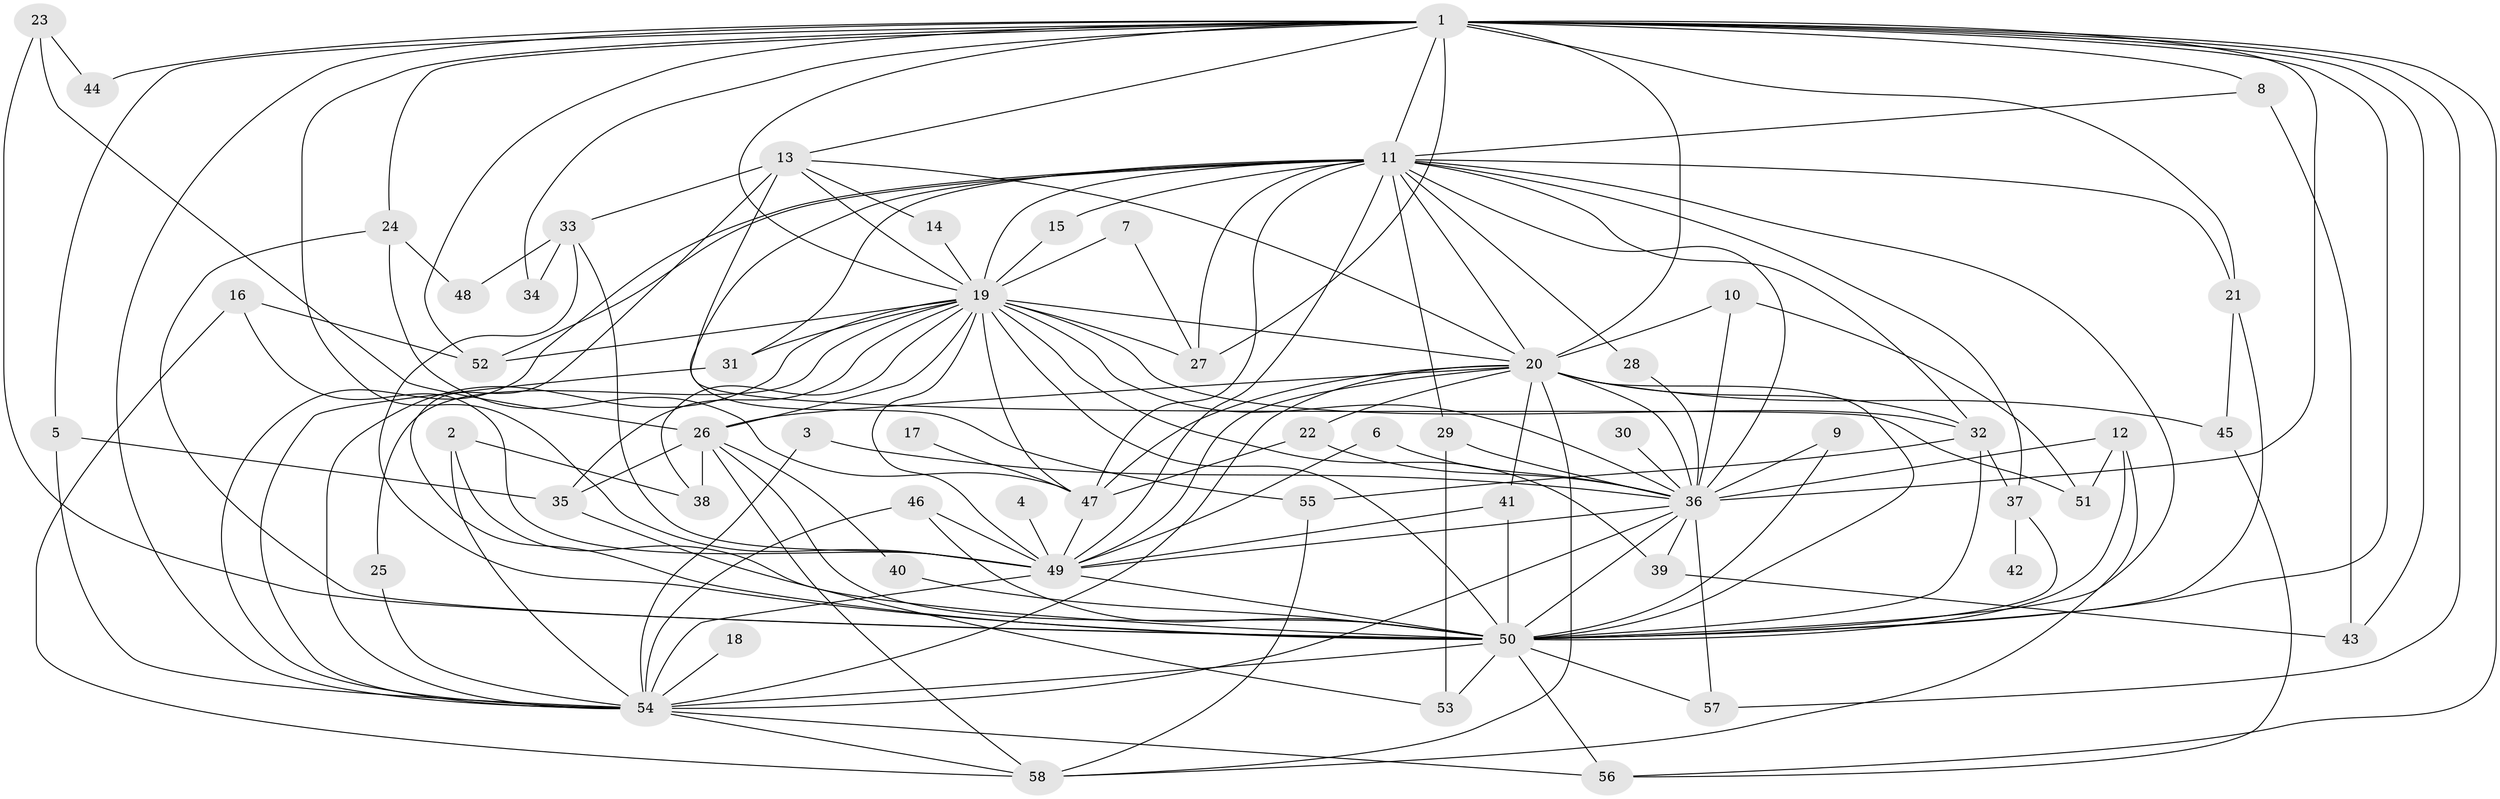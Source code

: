// original degree distribution, {20: 0.008620689655172414, 18: 0.017241379310344827, 28: 0.008620689655172414, 22: 0.008620689655172414, 15: 0.017241379310344827, 24: 0.008620689655172414, 35: 0.008620689655172414, 27: 0.008620689655172414, 4: 0.10344827586206896, 8: 0.02586206896551724, 3: 0.20689655172413793, 2: 0.5517241379310345, 9: 0.008620689655172414, 5: 0.008620689655172414, 6: 0.008620689655172414}
// Generated by graph-tools (version 1.1) at 2025/01/03/09/25 03:01:23]
// undirected, 58 vertices, 152 edges
graph export_dot {
graph [start="1"]
  node [color=gray90,style=filled];
  1;
  2;
  3;
  4;
  5;
  6;
  7;
  8;
  9;
  10;
  11;
  12;
  13;
  14;
  15;
  16;
  17;
  18;
  19;
  20;
  21;
  22;
  23;
  24;
  25;
  26;
  27;
  28;
  29;
  30;
  31;
  32;
  33;
  34;
  35;
  36;
  37;
  38;
  39;
  40;
  41;
  42;
  43;
  44;
  45;
  46;
  47;
  48;
  49;
  50;
  51;
  52;
  53;
  54;
  55;
  56;
  57;
  58;
  1 -- 5 [weight=1.0];
  1 -- 8 [weight=1.0];
  1 -- 11 [weight=2.0];
  1 -- 13 [weight=1.0];
  1 -- 19 [weight=2.0];
  1 -- 20 [weight=4.0];
  1 -- 21 [weight=1.0];
  1 -- 24 [weight=1.0];
  1 -- 27 [weight=1.0];
  1 -- 34 [weight=1.0];
  1 -- 36 [weight=4.0];
  1 -- 43 [weight=1.0];
  1 -- 44 [weight=2.0];
  1 -- 49 [weight=2.0];
  1 -- 50 [weight=2.0];
  1 -- 52 [weight=1.0];
  1 -- 54 [weight=2.0];
  1 -- 56 [weight=1.0];
  1 -- 57 [weight=1.0];
  2 -- 38 [weight=1.0];
  2 -- 50 [weight=1.0];
  2 -- 54 [weight=1.0];
  3 -- 36 [weight=1.0];
  3 -- 54 [weight=1.0];
  4 -- 49 [weight=1.0];
  5 -- 35 [weight=1.0];
  5 -- 54 [weight=1.0];
  6 -- 36 [weight=1.0];
  6 -- 49 [weight=1.0];
  7 -- 19 [weight=1.0];
  7 -- 27 [weight=1.0];
  8 -- 11 [weight=1.0];
  8 -- 43 [weight=1.0];
  9 -- 36 [weight=1.0];
  9 -- 50 [weight=1.0];
  10 -- 20 [weight=1.0];
  10 -- 36 [weight=1.0];
  10 -- 51 [weight=1.0];
  11 -- 15 [weight=1.0];
  11 -- 19 [weight=1.0];
  11 -- 20 [weight=3.0];
  11 -- 21 [weight=1.0];
  11 -- 27 [weight=1.0];
  11 -- 28 [weight=1.0];
  11 -- 29 [weight=1.0];
  11 -- 31 [weight=1.0];
  11 -- 32 [weight=1.0];
  11 -- 36 [weight=2.0];
  11 -- 37 [weight=1.0];
  11 -- 47 [weight=2.0];
  11 -- 49 [weight=1.0];
  11 -- 50 [weight=3.0];
  11 -- 52 [weight=1.0];
  11 -- 54 [weight=2.0];
  11 -- 55 [weight=1.0];
  12 -- 36 [weight=1.0];
  12 -- 50 [weight=1.0];
  12 -- 51 [weight=1.0];
  12 -- 58 [weight=1.0];
  13 -- 14 [weight=1.0];
  13 -- 19 [weight=1.0];
  13 -- 20 [weight=1.0];
  13 -- 33 [weight=2.0];
  13 -- 50 [weight=1.0];
  13 -- 51 [weight=1.0];
  14 -- 19 [weight=1.0];
  15 -- 19 [weight=1.0];
  16 -- 49 [weight=1.0];
  16 -- 52 [weight=1.0];
  16 -- 58 [weight=2.0];
  17 -- 47 [weight=1.0];
  18 -- 54 [weight=1.0];
  19 -- 20 [weight=2.0];
  19 -- 25 [weight=1.0];
  19 -- 26 [weight=1.0];
  19 -- 27 [weight=2.0];
  19 -- 31 [weight=1.0];
  19 -- 32 [weight=1.0];
  19 -- 35 [weight=1.0];
  19 -- 36 [weight=1.0];
  19 -- 38 [weight=1.0];
  19 -- 39 [weight=1.0];
  19 -- 47 [weight=1.0];
  19 -- 49 [weight=2.0];
  19 -- 50 [weight=3.0];
  19 -- 52 [weight=2.0];
  19 -- 54 [weight=1.0];
  20 -- 22 [weight=1.0];
  20 -- 26 [weight=2.0];
  20 -- 32 [weight=1.0];
  20 -- 36 [weight=2.0];
  20 -- 41 [weight=1.0];
  20 -- 45 [weight=2.0];
  20 -- 47 [weight=1.0];
  20 -- 49 [weight=2.0];
  20 -- 50 [weight=2.0];
  20 -- 54 [weight=2.0];
  20 -- 58 [weight=2.0];
  21 -- 45 [weight=1.0];
  21 -- 50 [weight=1.0];
  22 -- 36 [weight=1.0];
  22 -- 47 [weight=1.0];
  23 -- 26 [weight=1.0];
  23 -- 44 [weight=1.0];
  23 -- 50 [weight=1.0];
  24 -- 47 [weight=1.0];
  24 -- 48 [weight=1.0];
  24 -- 50 [weight=1.0];
  25 -- 54 [weight=1.0];
  26 -- 35 [weight=1.0];
  26 -- 38 [weight=1.0];
  26 -- 40 [weight=1.0];
  26 -- 50 [weight=1.0];
  26 -- 58 [weight=1.0];
  28 -- 36 [weight=1.0];
  29 -- 36 [weight=1.0];
  29 -- 53 [weight=1.0];
  30 -- 36 [weight=1.0];
  31 -- 54 [weight=1.0];
  32 -- 37 [weight=1.0];
  32 -- 50 [weight=2.0];
  32 -- 55 [weight=1.0];
  33 -- 34 [weight=1.0];
  33 -- 48 [weight=1.0];
  33 -- 49 [weight=1.0];
  33 -- 50 [weight=1.0];
  35 -- 53 [weight=1.0];
  36 -- 39 [weight=1.0];
  36 -- 49 [weight=1.0];
  36 -- 50 [weight=1.0];
  36 -- 54 [weight=1.0];
  36 -- 57 [weight=2.0];
  37 -- 42 [weight=1.0];
  37 -- 50 [weight=1.0];
  39 -- 43 [weight=1.0];
  40 -- 50 [weight=1.0];
  41 -- 49 [weight=1.0];
  41 -- 50 [weight=1.0];
  45 -- 56 [weight=1.0];
  46 -- 49 [weight=1.0];
  46 -- 50 [weight=1.0];
  46 -- 54 [weight=1.0];
  47 -- 49 [weight=1.0];
  49 -- 50 [weight=2.0];
  49 -- 54 [weight=1.0];
  50 -- 53 [weight=1.0];
  50 -- 54 [weight=3.0];
  50 -- 56 [weight=2.0];
  50 -- 57 [weight=1.0];
  54 -- 56 [weight=1.0];
  54 -- 58 [weight=1.0];
  55 -- 58 [weight=1.0];
}
